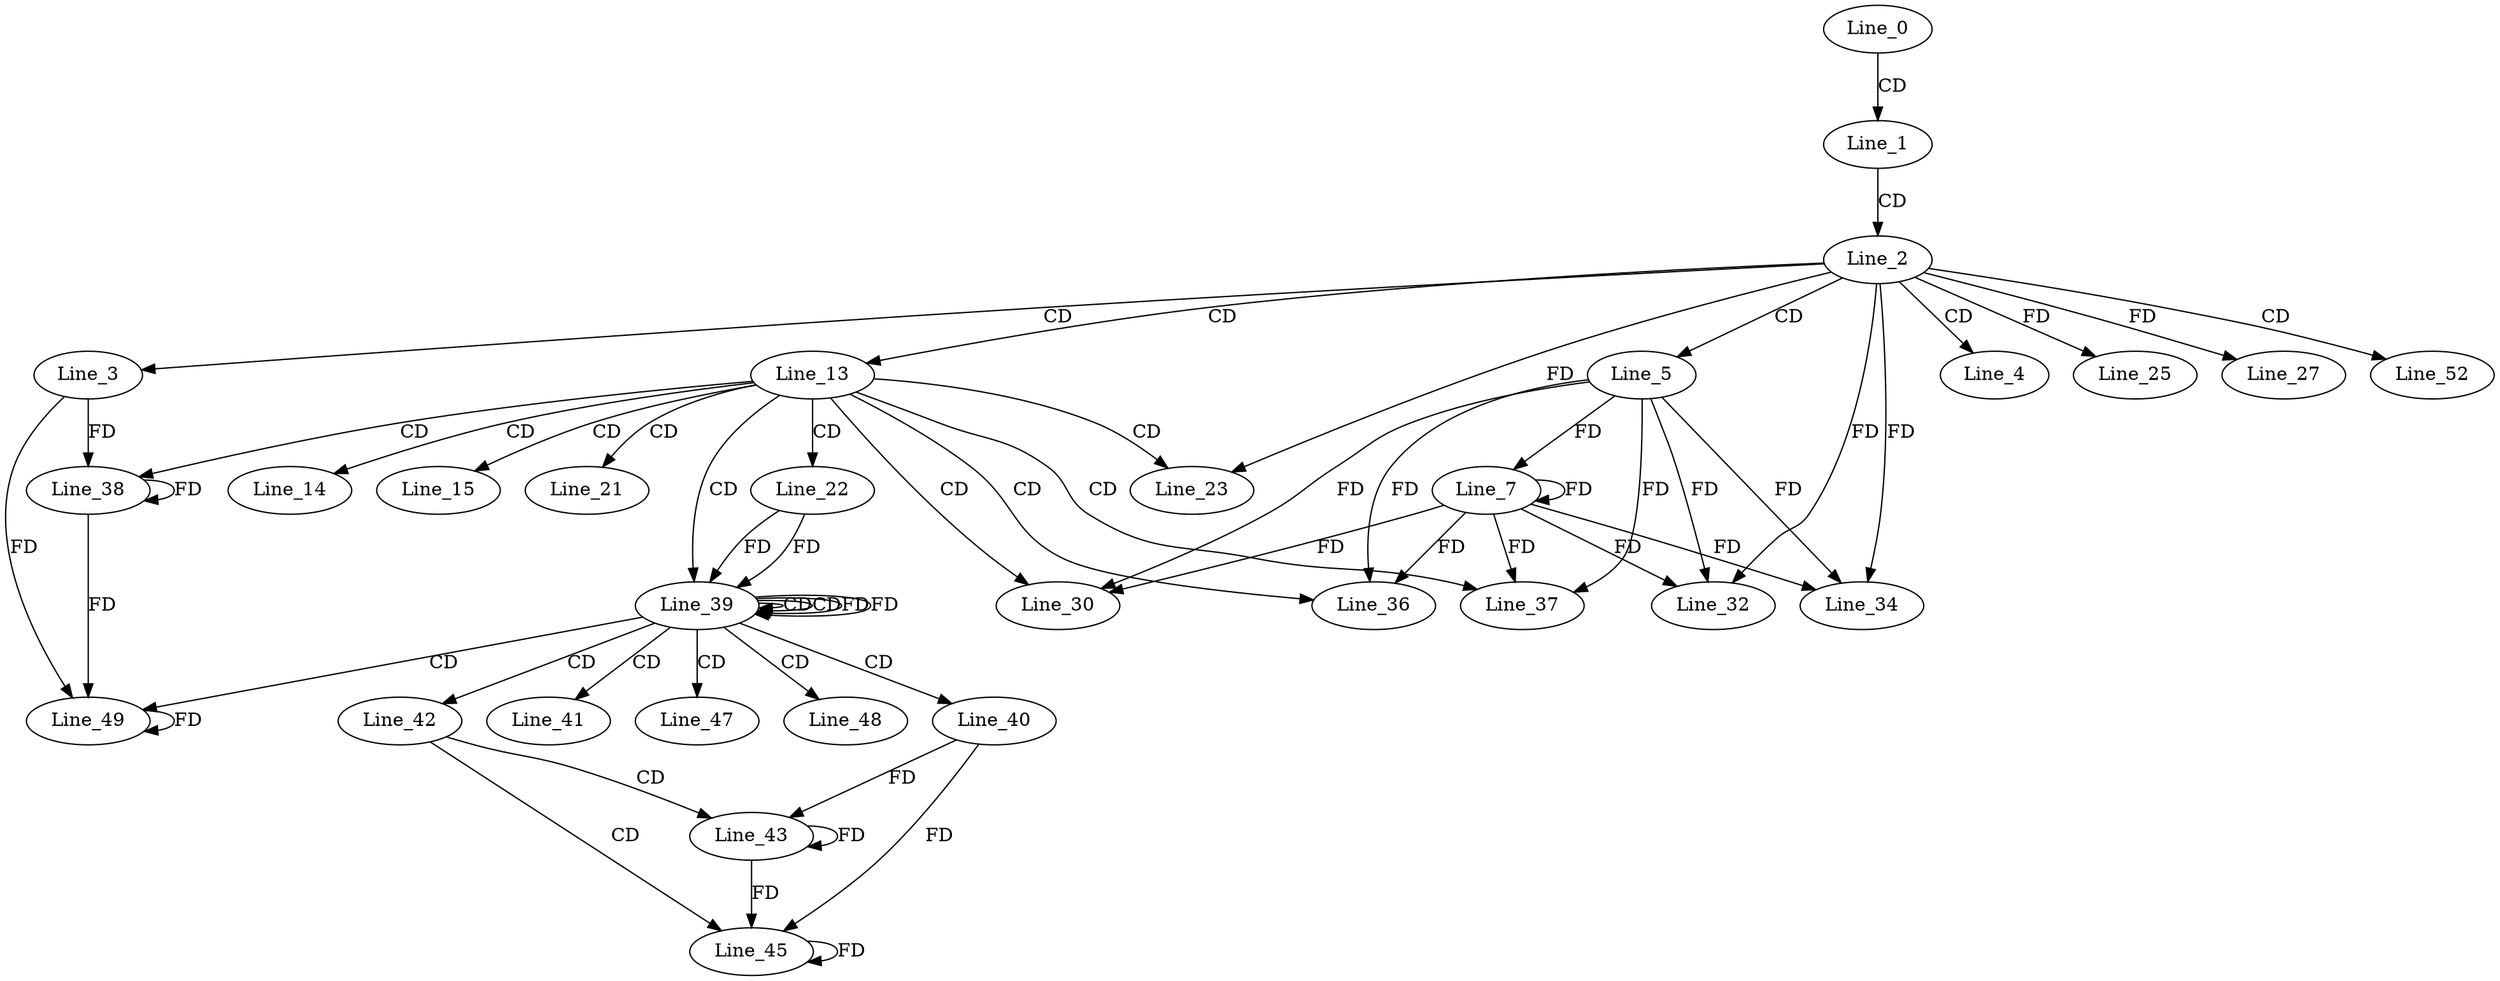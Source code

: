 digraph G {
  Line_0;
  Line_1;
  Line_2;
  Line_3;
  Line_4;
  Line_5;
  Line_7;
  Line_7;
  Line_13;
  Line_14;
  Line_15;
  Line_21;
  Line_22;
  Line_23;
  Line_25;
  Line_27;
  Line_30;
  Line_32;
  Line_32;
  Line_34;
  Line_34;
  Line_36;
  Line_37;
  Line_38;
  Line_39;
  Line_39;
  Line_39;
  Line_40;
  Line_41;
  Line_42;
  Line_43;
  Line_45;
  Line_47;
  Line_48;
  Line_49;
  Line_52;
  Line_0 -> Line_1 [ label="CD" ];
  Line_1 -> Line_2 [ label="CD" ];
  Line_2 -> Line_3 [ label="CD" ];
  Line_2 -> Line_4 [ label="CD" ];
  Line_2 -> Line_5 [ label="CD" ];
  Line_5 -> Line_7 [ label="FD" ];
  Line_7 -> Line_7 [ label="FD" ];
  Line_2 -> Line_13 [ label="CD" ];
  Line_13 -> Line_14 [ label="CD" ];
  Line_13 -> Line_15 [ label="CD" ];
  Line_13 -> Line_21 [ label="CD" ];
  Line_13 -> Line_22 [ label="CD" ];
  Line_13 -> Line_23 [ label="CD" ];
  Line_2 -> Line_23 [ label="FD" ];
  Line_2 -> Line_25 [ label="FD" ];
  Line_2 -> Line_27 [ label="FD" ];
  Line_13 -> Line_30 [ label="CD" ];
  Line_5 -> Line_30 [ label="FD" ];
  Line_7 -> Line_30 [ label="FD" ];
  Line_5 -> Line_32 [ label="FD" ];
  Line_7 -> Line_32 [ label="FD" ];
  Line_2 -> Line_32 [ label="FD" ];
  Line_5 -> Line_34 [ label="FD" ];
  Line_7 -> Line_34 [ label="FD" ];
  Line_2 -> Line_34 [ label="FD" ];
  Line_13 -> Line_36 [ label="CD" ];
  Line_5 -> Line_36 [ label="FD" ];
  Line_7 -> Line_36 [ label="FD" ];
  Line_13 -> Line_37 [ label="CD" ];
  Line_5 -> Line_37 [ label="FD" ];
  Line_7 -> Line_37 [ label="FD" ];
  Line_13 -> Line_38 [ label="CD" ];
  Line_3 -> Line_38 [ label="FD" ];
  Line_38 -> Line_38 [ label="FD" ];
  Line_13 -> Line_39 [ label="CD" ];
  Line_39 -> Line_39 [ label="CD" ];
  Line_22 -> Line_39 [ label="FD" ];
  Line_39 -> Line_39 [ label="CD" ];
  Line_39 -> Line_39 [ label="FD" ];
  Line_22 -> Line_39 [ label="FD" ];
  Line_39 -> Line_40 [ label="CD" ];
  Line_39 -> Line_41 [ label="CD" ];
  Line_39 -> Line_42 [ label="CD" ];
  Line_42 -> Line_43 [ label="CD" ];
  Line_40 -> Line_43 [ label="FD" ];
  Line_43 -> Line_43 [ label="FD" ];
  Line_42 -> Line_45 [ label="CD" ];
  Line_40 -> Line_45 [ label="FD" ];
  Line_43 -> Line_45 [ label="FD" ];
  Line_45 -> Line_45 [ label="FD" ];
  Line_39 -> Line_47 [ label="CD" ];
  Line_39 -> Line_48 [ label="CD" ];
  Line_39 -> Line_49 [ label="CD" ];
  Line_49 -> Line_49 [ label="FD" ];
  Line_3 -> Line_49 [ label="FD" ];
  Line_38 -> Line_49 [ label="FD" ];
  Line_2 -> Line_52 [ label="CD" ];
  Line_39 -> Line_39 [ label="FD" ];
}
